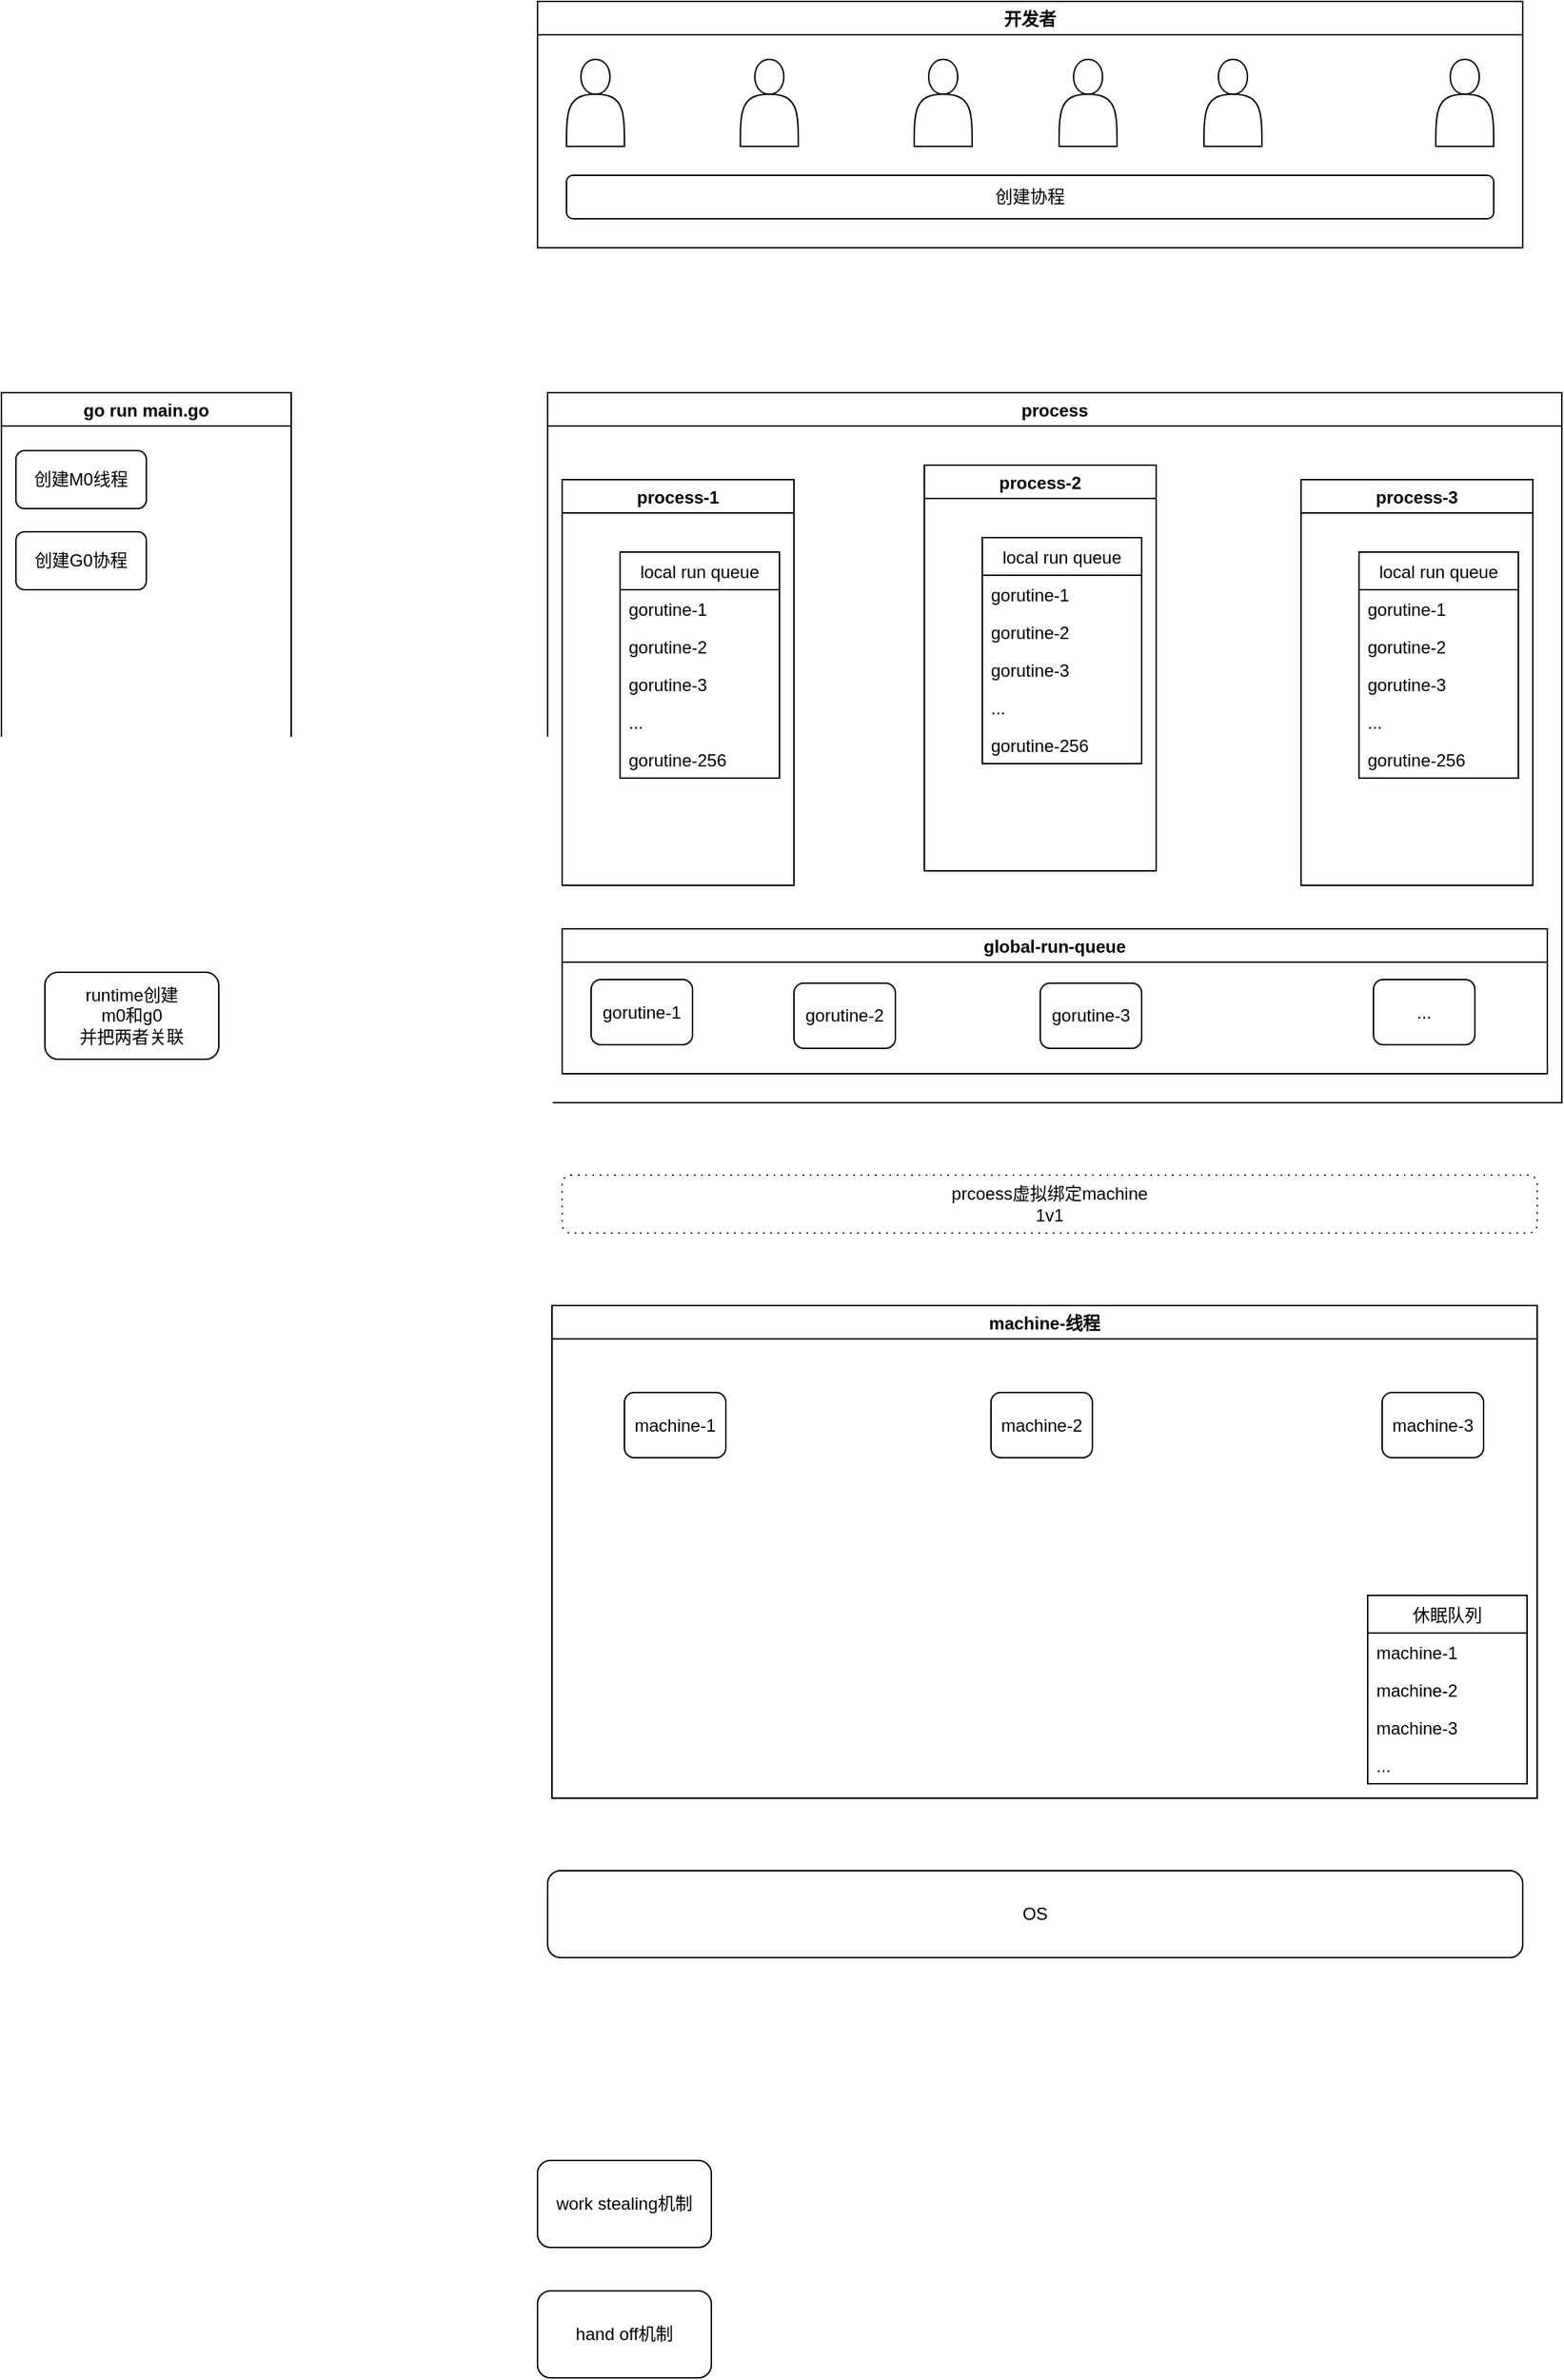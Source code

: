 <mxfile version="14.4.3" type="github">
  <diagram id="ioyhoYi3yUCj3TehJ-Bd" name="Page-1">
    <mxGraphModel dx="1426" dy="697" grid="1" gridSize="10" guides="1" tooltips="1" connect="1" arrows="1" fold="1" page="1" pageScale="1" pageWidth="827" pageHeight="1169" math="0" shadow="0">
      <root>
        <mxCell id="0" />
        <mxCell id="1" parent="0" />
        <mxCell id="YsYjQOcs5sEfoHpkuTJx-3" value="开发者" style="swimlane;" vertex="1" parent="1">
          <mxGeometry x="380" y="30" width="680" height="170" as="geometry" />
        </mxCell>
        <mxCell id="YsYjQOcs5sEfoHpkuTJx-4" value="" style="shape=actor;whiteSpace=wrap;html=1;" vertex="1" parent="YsYjQOcs5sEfoHpkuTJx-3">
          <mxGeometry x="20" y="40" width="40" height="60" as="geometry" />
        </mxCell>
        <mxCell id="YsYjQOcs5sEfoHpkuTJx-5" value="" style="shape=actor;whiteSpace=wrap;html=1;" vertex="1" parent="YsYjQOcs5sEfoHpkuTJx-3">
          <mxGeometry x="140" y="40" width="40" height="60" as="geometry" />
        </mxCell>
        <mxCell id="YsYjQOcs5sEfoHpkuTJx-6" value="" style="shape=actor;whiteSpace=wrap;html=1;" vertex="1" parent="YsYjQOcs5sEfoHpkuTJx-3">
          <mxGeometry x="260" y="40" width="40" height="60" as="geometry" />
        </mxCell>
        <mxCell id="YsYjQOcs5sEfoHpkuTJx-7" value="" style="shape=actor;whiteSpace=wrap;html=1;" vertex="1" parent="YsYjQOcs5sEfoHpkuTJx-3">
          <mxGeometry x="360" y="40" width="40" height="60" as="geometry" />
        </mxCell>
        <mxCell id="YsYjQOcs5sEfoHpkuTJx-8" value="" style="shape=actor;whiteSpace=wrap;html=1;" vertex="1" parent="YsYjQOcs5sEfoHpkuTJx-3">
          <mxGeometry x="460" y="40" width="40" height="60" as="geometry" />
        </mxCell>
        <mxCell id="YsYjQOcs5sEfoHpkuTJx-9" value="" style="shape=actor;whiteSpace=wrap;html=1;" vertex="1" parent="YsYjQOcs5sEfoHpkuTJx-3">
          <mxGeometry x="620" y="40" width="40" height="60" as="geometry" />
        </mxCell>
        <mxCell id="YsYjQOcs5sEfoHpkuTJx-66" value="创建协程" style="rounded=1;whiteSpace=wrap;html=1;" vertex="1" parent="YsYjQOcs5sEfoHpkuTJx-3">
          <mxGeometry x="20" y="120" width="640" height="30" as="geometry" />
        </mxCell>
        <mxCell id="YsYjQOcs5sEfoHpkuTJx-28" value="machine-线程" style="swimlane;" vertex="1" parent="1">
          <mxGeometry x="390" y="930" width="680" height="340" as="geometry" />
        </mxCell>
        <mxCell id="YsYjQOcs5sEfoHpkuTJx-29" value="&lt;span style=&quot;text-align: left&quot;&gt;machine-1&lt;/span&gt;" style="rounded=1;whiteSpace=wrap;html=1;" vertex="1" parent="YsYjQOcs5sEfoHpkuTJx-28">
          <mxGeometry x="50" y="60" width="70" height="45" as="geometry" />
        </mxCell>
        <mxCell id="YsYjQOcs5sEfoHpkuTJx-30" value="&lt;span style=&quot;text-align: left&quot;&gt;machine-2&lt;/span&gt;" style="rounded=1;whiteSpace=wrap;html=1;" vertex="1" parent="YsYjQOcs5sEfoHpkuTJx-28">
          <mxGeometry x="303" y="60" width="70" height="45" as="geometry" />
        </mxCell>
        <mxCell id="YsYjQOcs5sEfoHpkuTJx-31" value="&lt;span style=&quot;text-align: left&quot;&gt;machine-3&lt;/span&gt;" style="rounded=1;whiteSpace=wrap;html=1;" vertex="1" parent="YsYjQOcs5sEfoHpkuTJx-28">
          <mxGeometry x="573" y="60" width="70" height="45" as="geometry" />
        </mxCell>
        <mxCell id="YsYjQOcs5sEfoHpkuTJx-60" value="休眠队列" style="swimlane;fontStyle=0;childLayout=stackLayout;horizontal=1;startSize=26;fillColor=none;horizontalStack=0;resizeParent=1;resizeParentMax=0;resizeLast=0;collapsible=1;marginBottom=0;" vertex="1" parent="YsYjQOcs5sEfoHpkuTJx-28">
          <mxGeometry x="563" y="200" width="110" height="130" as="geometry" />
        </mxCell>
        <mxCell id="YsYjQOcs5sEfoHpkuTJx-61" value="machine-1" style="text;strokeColor=none;fillColor=none;align=left;verticalAlign=top;spacingLeft=4;spacingRight=4;overflow=hidden;rotatable=0;points=[[0,0.5],[1,0.5]];portConstraint=eastwest;" vertex="1" parent="YsYjQOcs5sEfoHpkuTJx-60">
          <mxGeometry y="26" width="110" height="26" as="geometry" />
        </mxCell>
        <mxCell id="YsYjQOcs5sEfoHpkuTJx-62" value="machine-2" style="text;strokeColor=none;fillColor=none;align=left;verticalAlign=top;spacingLeft=4;spacingRight=4;overflow=hidden;rotatable=0;points=[[0,0.5],[1,0.5]];portConstraint=eastwest;spacingBottom=-1;" vertex="1" parent="YsYjQOcs5sEfoHpkuTJx-60">
          <mxGeometry y="52" width="110" height="26" as="geometry" />
        </mxCell>
        <mxCell id="YsYjQOcs5sEfoHpkuTJx-63" value="machine-3" style="text;strokeColor=none;fillColor=none;align=left;verticalAlign=top;spacingLeft=4;spacingRight=4;overflow=hidden;rotatable=0;points=[[0,0.5],[1,0.5]];portConstraint=eastwest;" vertex="1" parent="YsYjQOcs5sEfoHpkuTJx-60">
          <mxGeometry y="78" width="110" height="26" as="geometry" />
        </mxCell>
        <mxCell id="YsYjQOcs5sEfoHpkuTJx-64" value="..." style="text;strokeColor=none;fillColor=none;align=left;verticalAlign=top;spacingLeft=4;spacingRight=4;overflow=hidden;rotatable=0;points=[[0,0.5],[1,0.5]];portConstraint=eastwest;" vertex="1" parent="YsYjQOcs5sEfoHpkuTJx-60">
          <mxGeometry y="104" width="110" height="26" as="geometry" />
        </mxCell>
        <mxCell id="YsYjQOcs5sEfoHpkuTJx-33" value="work stealing机制" style="rounded=1;whiteSpace=wrap;html=1;" vertex="1" parent="1">
          <mxGeometry x="380" y="1520" width="120" height="60" as="geometry" />
        </mxCell>
        <mxCell id="YsYjQOcs5sEfoHpkuTJx-34" value="hand off机制" style="rounded=1;whiteSpace=wrap;html=1;" vertex="1" parent="1">
          <mxGeometry x="380" y="1610" width="120" height="60" as="geometry" />
        </mxCell>
        <mxCell id="YsYjQOcs5sEfoHpkuTJx-35" value="process" style="swimlane;" vertex="1" parent="1">
          <mxGeometry x="387" y="300" width="700" height="490" as="geometry" />
        </mxCell>
        <mxCell id="YsYjQOcs5sEfoHpkuTJx-10" value="process-1" style="swimlane;" vertex="1" parent="YsYjQOcs5sEfoHpkuTJx-35">
          <mxGeometry x="10" y="60" width="160" height="280" as="geometry" />
        </mxCell>
        <mxCell id="YsYjQOcs5sEfoHpkuTJx-11" value="local run queue" style="swimlane;fontStyle=0;childLayout=stackLayout;horizontal=1;startSize=26;fillColor=none;horizontalStack=0;resizeParent=1;resizeParentMax=0;resizeLast=0;collapsible=1;marginBottom=0;" vertex="1" parent="YsYjQOcs5sEfoHpkuTJx-10">
          <mxGeometry x="40" y="50" width="110" height="156" as="geometry" />
        </mxCell>
        <mxCell id="YsYjQOcs5sEfoHpkuTJx-12" value="gorutine-1" style="text;strokeColor=none;fillColor=none;align=left;verticalAlign=top;spacingLeft=4;spacingRight=4;overflow=hidden;rotatable=0;points=[[0,0.5],[1,0.5]];portConstraint=eastwest;" vertex="1" parent="YsYjQOcs5sEfoHpkuTJx-11">
          <mxGeometry y="26" width="110" height="26" as="geometry" />
        </mxCell>
        <mxCell id="YsYjQOcs5sEfoHpkuTJx-13" value="gorutine-2" style="text;strokeColor=none;fillColor=none;align=left;verticalAlign=top;spacingLeft=4;spacingRight=4;overflow=hidden;rotatable=0;points=[[0,0.5],[1,0.5]];portConstraint=eastwest;" vertex="1" parent="YsYjQOcs5sEfoHpkuTJx-11">
          <mxGeometry y="52" width="110" height="26" as="geometry" />
        </mxCell>
        <mxCell id="YsYjQOcs5sEfoHpkuTJx-14" value="gorutine-3" style="text;strokeColor=none;fillColor=none;align=left;verticalAlign=top;spacingLeft=4;spacingRight=4;overflow=hidden;rotatable=0;points=[[0,0.5],[1,0.5]];portConstraint=eastwest;" vertex="1" parent="YsYjQOcs5sEfoHpkuTJx-11">
          <mxGeometry y="78" width="110" height="26" as="geometry" />
        </mxCell>
        <mxCell id="YsYjQOcs5sEfoHpkuTJx-15" value="..." style="text;strokeColor=none;fillColor=none;align=left;verticalAlign=top;spacingLeft=4;spacingRight=4;overflow=hidden;rotatable=0;points=[[0,0.5],[1,0.5]];portConstraint=eastwest;" vertex="1" parent="YsYjQOcs5sEfoHpkuTJx-11">
          <mxGeometry y="104" width="110" height="26" as="geometry" />
        </mxCell>
        <mxCell id="YsYjQOcs5sEfoHpkuTJx-16" value="gorutine-256" style="text;strokeColor=none;fillColor=none;align=left;verticalAlign=top;spacingLeft=4;spacingRight=4;overflow=hidden;rotatable=0;points=[[0,0.5],[1,0.5]];portConstraint=eastwest;" vertex="1" parent="YsYjQOcs5sEfoHpkuTJx-11">
          <mxGeometry y="130" width="110" height="26" as="geometry" />
        </mxCell>
        <mxCell id="YsYjQOcs5sEfoHpkuTJx-17" value="global-run-queue" style="swimlane;" vertex="1" parent="YsYjQOcs5sEfoHpkuTJx-35">
          <mxGeometry x="10" y="370" width="680" height="100" as="geometry" />
        </mxCell>
        <mxCell id="YsYjQOcs5sEfoHpkuTJx-24" value="&lt;span style=&quot;text-align: left&quot;&gt;gorutine-1&lt;/span&gt;" style="rounded=1;whiteSpace=wrap;html=1;" vertex="1" parent="YsYjQOcs5sEfoHpkuTJx-17">
          <mxGeometry x="20" y="35" width="70" height="45" as="geometry" />
        </mxCell>
        <mxCell id="YsYjQOcs5sEfoHpkuTJx-25" value="&lt;span style=&quot;text-align: left&quot;&gt;gorutine-2&lt;/span&gt;" style="rounded=1;whiteSpace=wrap;html=1;" vertex="1" parent="YsYjQOcs5sEfoHpkuTJx-17">
          <mxGeometry x="160" y="37.5" width="70" height="45" as="geometry" />
        </mxCell>
        <mxCell id="YsYjQOcs5sEfoHpkuTJx-26" value="&lt;span style=&quot;text-align: left&quot;&gt;gorutine-3&lt;/span&gt;" style="rounded=1;whiteSpace=wrap;html=1;" vertex="1" parent="YsYjQOcs5sEfoHpkuTJx-17">
          <mxGeometry x="330" y="37.5" width="70" height="45" as="geometry" />
        </mxCell>
        <mxCell id="YsYjQOcs5sEfoHpkuTJx-27" value="&lt;span style=&quot;text-align: left&quot;&gt;...&lt;/span&gt;" style="rounded=1;whiteSpace=wrap;html=1;" vertex="1" parent="YsYjQOcs5sEfoHpkuTJx-17">
          <mxGeometry x="560" y="35" width="70" height="45" as="geometry" />
        </mxCell>
        <mxCell id="YsYjQOcs5sEfoHpkuTJx-40" value="process-2" style="swimlane;" vertex="1" parent="YsYjQOcs5sEfoHpkuTJx-35">
          <mxGeometry x="260" y="50" width="160" height="280" as="geometry" />
        </mxCell>
        <mxCell id="YsYjQOcs5sEfoHpkuTJx-41" value="local run queue" style="swimlane;fontStyle=0;childLayout=stackLayout;horizontal=1;startSize=26;fillColor=none;horizontalStack=0;resizeParent=1;resizeParentMax=0;resizeLast=0;collapsible=1;marginBottom=0;" vertex="1" parent="YsYjQOcs5sEfoHpkuTJx-40">
          <mxGeometry x="40" y="50" width="110" height="156" as="geometry" />
        </mxCell>
        <mxCell id="YsYjQOcs5sEfoHpkuTJx-42" value="gorutine-1" style="text;strokeColor=none;fillColor=none;align=left;verticalAlign=top;spacingLeft=4;spacingRight=4;overflow=hidden;rotatable=0;points=[[0,0.5],[1,0.5]];portConstraint=eastwest;" vertex="1" parent="YsYjQOcs5sEfoHpkuTJx-41">
          <mxGeometry y="26" width="110" height="26" as="geometry" />
        </mxCell>
        <mxCell id="YsYjQOcs5sEfoHpkuTJx-43" value="gorutine-2" style="text;strokeColor=none;fillColor=none;align=left;verticalAlign=top;spacingLeft=4;spacingRight=4;overflow=hidden;rotatable=0;points=[[0,0.5],[1,0.5]];portConstraint=eastwest;" vertex="1" parent="YsYjQOcs5sEfoHpkuTJx-41">
          <mxGeometry y="52" width="110" height="26" as="geometry" />
        </mxCell>
        <mxCell id="YsYjQOcs5sEfoHpkuTJx-44" value="gorutine-3" style="text;strokeColor=none;fillColor=none;align=left;verticalAlign=top;spacingLeft=4;spacingRight=4;overflow=hidden;rotatable=0;points=[[0,0.5],[1,0.5]];portConstraint=eastwest;" vertex="1" parent="YsYjQOcs5sEfoHpkuTJx-41">
          <mxGeometry y="78" width="110" height="26" as="geometry" />
        </mxCell>
        <mxCell id="YsYjQOcs5sEfoHpkuTJx-45" value="..." style="text;strokeColor=none;fillColor=none;align=left;verticalAlign=top;spacingLeft=4;spacingRight=4;overflow=hidden;rotatable=0;points=[[0,0.5],[1,0.5]];portConstraint=eastwest;" vertex="1" parent="YsYjQOcs5sEfoHpkuTJx-41">
          <mxGeometry y="104" width="110" height="26" as="geometry" />
        </mxCell>
        <mxCell id="YsYjQOcs5sEfoHpkuTJx-46" value="gorutine-256" style="text;strokeColor=none;fillColor=none;align=left;verticalAlign=top;spacingLeft=4;spacingRight=4;overflow=hidden;rotatable=0;points=[[0,0.5],[1,0.5]];portConstraint=eastwest;" vertex="1" parent="YsYjQOcs5sEfoHpkuTJx-41">
          <mxGeometry y="130" width="110" height="26" as="geometry" />
        </mxCell>
        <mxCell id="YsYjQOcs5sEfoHpkuTJx-47" value="process-3" style="swimlane;" vertex="1" parent="YsYjQOcs5sEfoHpkuTJx-35">
          <mxGeometry x="520" y="60" width="160" height="280" as="geometry" />
        </mxCell>
        <mxCell id="YsYjQOcs5sEfoHpkuTJx-48" value="local run queue" style="swimlane;fontStyle=0;childLayout=stackLayout;horizontal=1;startSize=26;fillColor=none;horizontalStack=0;resizeParent=1;resizeParentMax=0;resizeLast=0;collapsible=1;marginBottom=0;" vertex="1" parent="YsYjQOcs5sEfoHpkuTJx-47">
          <mxGeometry x="40" y="50" width="110" height="156" as="geometry" />
        </mxCell>
        <mxCell id="YsYjQOcs5sEfoHpkuTJx-49" value="gorutine-1" style="text;strokeColor=none;fillColor=none;align=left;verticalAlign=top;spacingLeft=4;spacingRight=4;overflow=hidden;rotatable=0;points=[[0,0.5],[1,0.5]];portConstraint=eastwest;" vertex="1" parent="YsYjQOcs5sEfoHpkuTJx-48">
          <mxGeometry y="26" width="110" height="26" as="geometry" />
        </mxCell>
        <mxCell id="YsYjQOcs5sEfoHpkuTJx-50" value="gorutine-2" style="text;strokeColor=none;fillColor=none;align=left;verticalAlign=top;spacingLeft=4;spacingRight=4;overflow=hidden;rotatable=0;points=[[0,0.5],[1,0.5]];portConstraint=eastwest;" vertex="1" parent="YsYjQOcs5sEfoHpkuTJx-48">
          <mxGeometry y="52" width="110" height="26" as="geometry" />
        </mxCell>
        <mxCell id="YsYjQOcs5sEfoHpkuTJx-51" value="gorutine-3" style="text;strokeColor=none;fillColor=none;align=left;verticalAlign=top;spacingLeft=4;spacingRight=4;overflow=hidden;rotatable=0;points=[[0,0.5],[1,0.5]];portConstraint=eastwest;" vertex="1" parent="YsYjQOcs5sEfoHpkuTJx-48">
          <mxGeometry y="78" width="110" height="26" as="geometry" />
        </mxCell>
        <mxCell id="YsYjQOcs5sEfoHpkuTJx-52" value="..." style="text;strokeColor=none;fillColor=none;align=left;verticalAlign=top;spacingLeft=4;spacingRight=4;overflow=hidden;rotatable=0;points=[[0,0.5],[1,0.5]];portConstraint=eastwest;" vertex="1" parent="YsYjQOcs5sEfoHpkuTJx-48">
          <mxGeometry y="104" width="110" height="26" as="geometry" />
        </mxCell>
        <mxCell id="YsYjQOcs5sEfoHpkuTJx-53" value="gorutine-256" style="text;strokeColor=none;fillColor=none;align=left;verticalAlign=top;spacingLeft=4;spacingRight=4;overflow=hidden;rotatable=0;points=[[0,0.5],[1,0.5]];portConstraint=eastwest;" vertex="1" parent="YsYjQOcs5sEfoHpkuTJx-48">
          <mxGeometry y="130" width="110" height="26" as="geometry" />
        </mxCell>
        <mxCell id="YsYjQOcs5sEfoHpkuTJx-67" value="OS" style="rounded=1;whiteSpace=wrap;html=1;" vertex="1" parent="1">
          <mxGeometry x="387" y="1320" width="673" height="60" as="geometry" />
        </mxCell>
        <mxCell id="YsYjQOcs5sEfoHpkuTJx-69" value="prcoess虚拟绑定machine&lt;br&gt;1v1" style="shape=ext;rounded=1;html=1;whiteSpace=wrap;dashed=1;dashPattern=1 4;" vertex="1" parent="1">
          <mxGeometry x="397" y="840" width="673" height="40" as="geometry" />
        </mxCell>
        <mxCell id="YsYjQOcs5sEfoHpkuTJx-70" value="runtime创建&lt;br&gt;m0和g0&lt;br&gt;并把两者关联" style="rounded=1;whiteSpace=wrap;html=1;" vertex="1" parent="1">
          <mxGeometry x="40" y="700" width="120" height="60" as="geometry" />
        </mxCell>
        <mxCell id="YsYjQOcs5sEfoHpkuTJx-79" value="go run main.go" style="swimlane;" vertex="1" parent="1">
          <mxGeometry x="10" y="300" width="200" height="330" as="geometry" />
        </mxCell>
        <mxCell id="YsYjQOcs5sEfoHpkuTJx-80" value="创建M0线程" style="rounded=1;whiteSpace=wrap;html=1;" vertex="1" parent="YsYjQOcs5sEfoHpkuTJx-79">
          <mxGeometry x="10" y="40" width="90" height="40" as="geometry" />
        </mxCell>
        <mxCell id="YsYjQOcs5sEfoHpkuTJx-81" value="创建G0协程" style="rounded=1;whiteSpace=wrap;html=1;" vertex="1" parent="YsYjQOcs5sEfoHpkuTJx-79">
          <mxGeometry x="10" y="96" width="90" height="40" as="geometry" />
        </mxCell>
      </root>
    </mxGraphModel>
  </diagram>
</mxfile>
